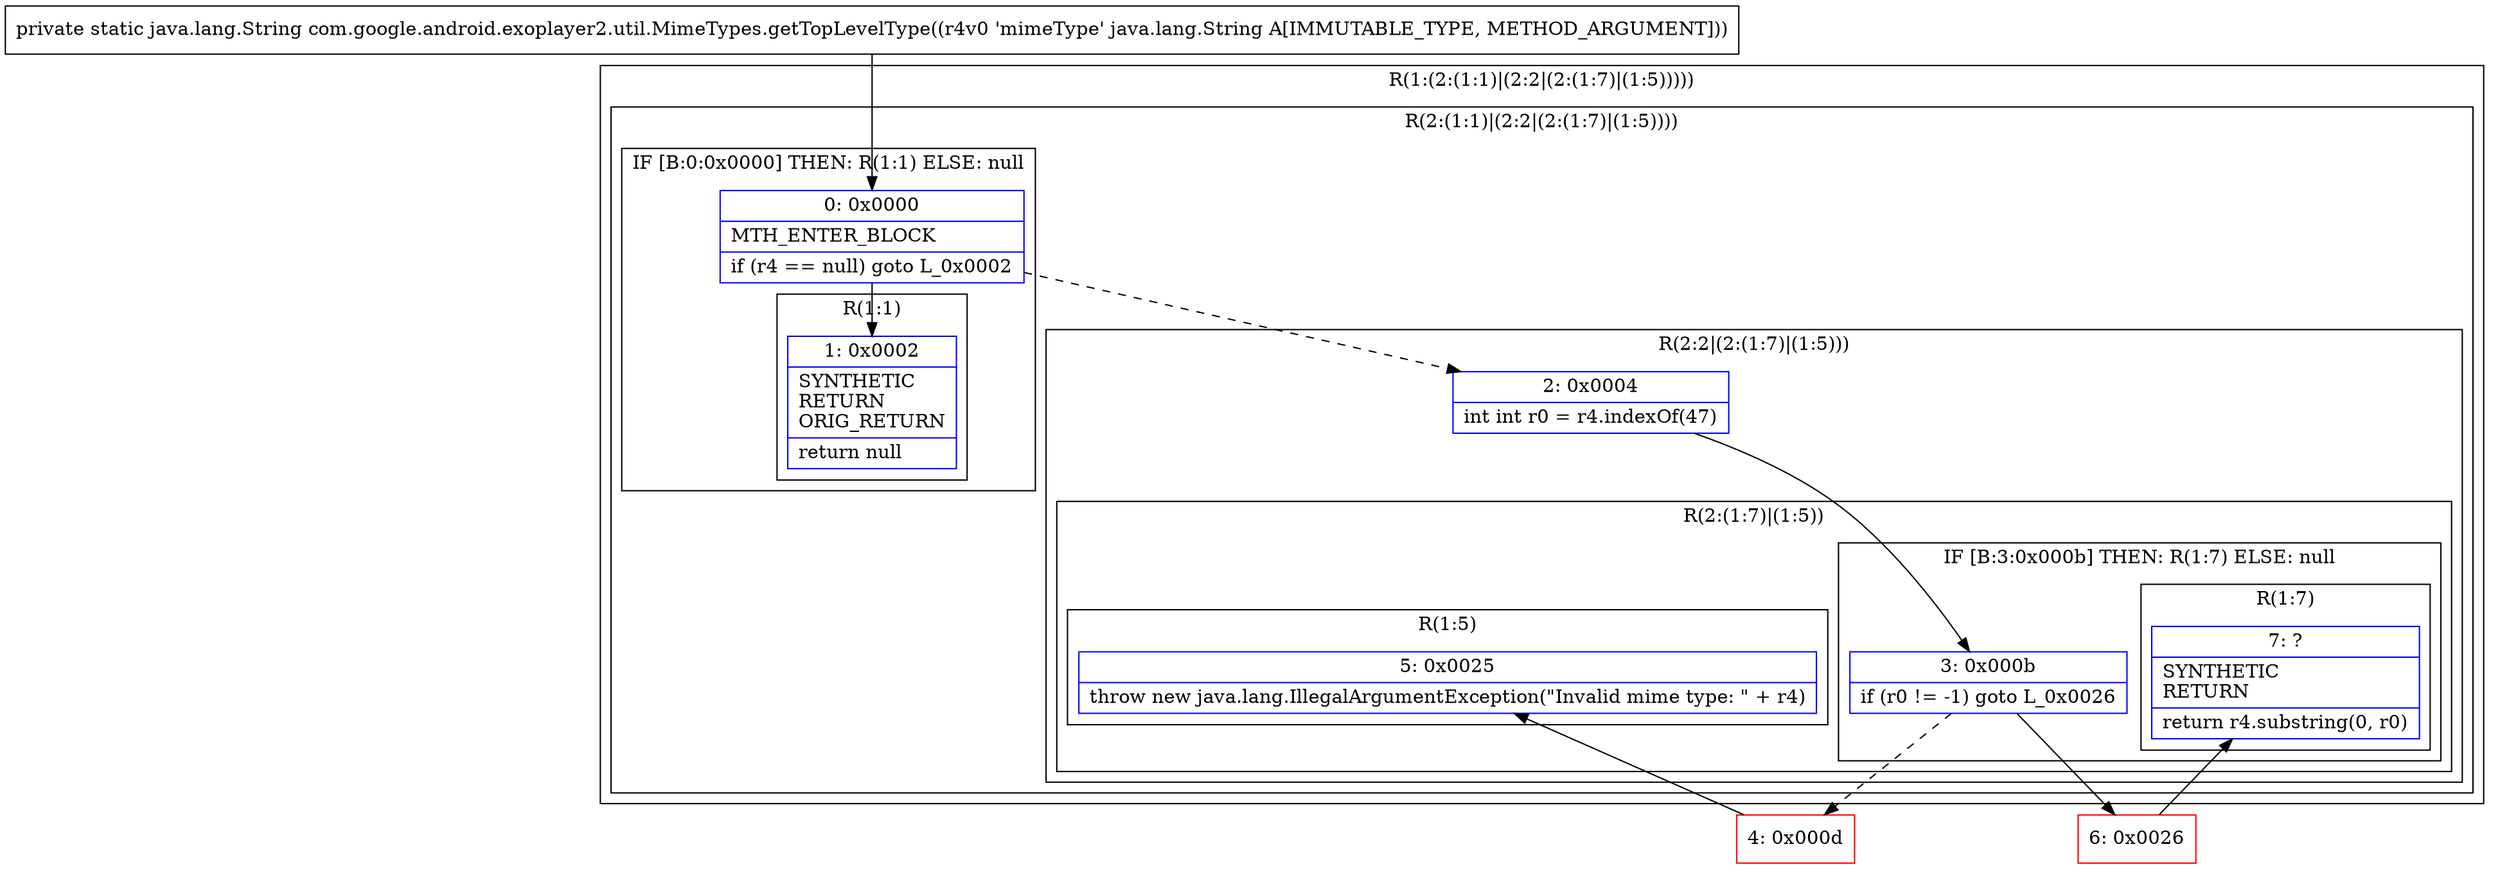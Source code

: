 digraph "CFG forcom.google.android.exoplayer2.util.MimeTypes.getTopLevelType(Ljava\/lang\/String;)Ljava\/lang\/String;" {
subgraph cluster_Region_1237979754 {
label = "R(1:(2:(1:1)|(2:2|(2:(1:7)|(1:5)))))";
node [shape=record,color=blue];
subgraph cluster_Region_507075040 {
label = "R(2:(1:1)|(2:2|(2:(1:7)|(1:5))))";
node [shape=record,color=blue];
subgraph cluster_IfRegion_448305522 {
label = "IF [B:0:0x0000] THEN: R(1:1) ELSE: null";
node [shape=record,color=blue];
Node_0 [shape=record,label="{0\:\ 0x0000|MTH_ENTER_BLOCK\l|if (r4 == null) goto L_0x0002\l}"];
subgraph cluster_Region_1951746230 {
label = "R(1:1)";
node [shape=record,color=blue];
Node_1 [shape=record,label="{1\:\ 0x0002|SYNTHETIC\lRETURN\lORIG_RETURN\l|return null\l}"];
}
}
subgraph cluster_Region_1367523139 {
label = "R(2:2|(2:(1:7)|(1:5)))";
node [shape=record,color=blue];
Node_2 [shape=record,label="{2\:\ 0x0004|int int r0 = r4.indexOf(47)\l}"];
subgraph cluster_Region_1830116628 {
label = "R(2:(1:7)|(1:5))";
node [shape=record,color=blue];
subgraph cluster_IfRegion_985104145 {
label = "IF [B:3:0x000b] THEN: R(1:7) ELSE: null";
node [shape=record,color=blue];
Node_3 [shape=record,label="{3\:\ 0x000b|if (r0 != \-1) goto L_0x0026\l}"];
subgraph cluster_Region_322326929 {
label = "R(1:7)";
node [shape=record,color=blue];
Node_7 [shape=record,label="{7\:\ ?|SYNTHETIC\lRETURN\l|return r4.substring(0, r0)\l}"];
}
}
subgraph cluster_Region_968359695 {
label = "R(1:5)";
node [shape=record,color=blue];
Node_5 [shape=record,label="{5\:\ 0x0025|throw new java.lang.IllegalArgumentException(\"Invalid mime type: \" + r4)\l}"];
}
}
}
}
}
Node_4 [shape=record,color=red,label="{4\:\ 0x000d}"];
Node_6 [shape=record,color=red,label="{6\:\ 0x0026}"];
MethodNode[shape=record,label="{private static java.lang.String com.google.android.exoplayer2.util.MimeTypes.getTopLevelType((r4v0 'mimeType' java.lang.String A[IMMUTABLE_TYPE, METHOD_ARGUMENT])) }"];
MethodNode -> Node_0;
Node_0 -> Node_1;
Node_0 -> Node_2[style=dashed];
Node_2 -> Node_3;
Node_3 -> Node_4[style=dashed];
Node_3 -> Node_6;
Node_4 -> Node_5;
Node_6 -> Node_7;
}

